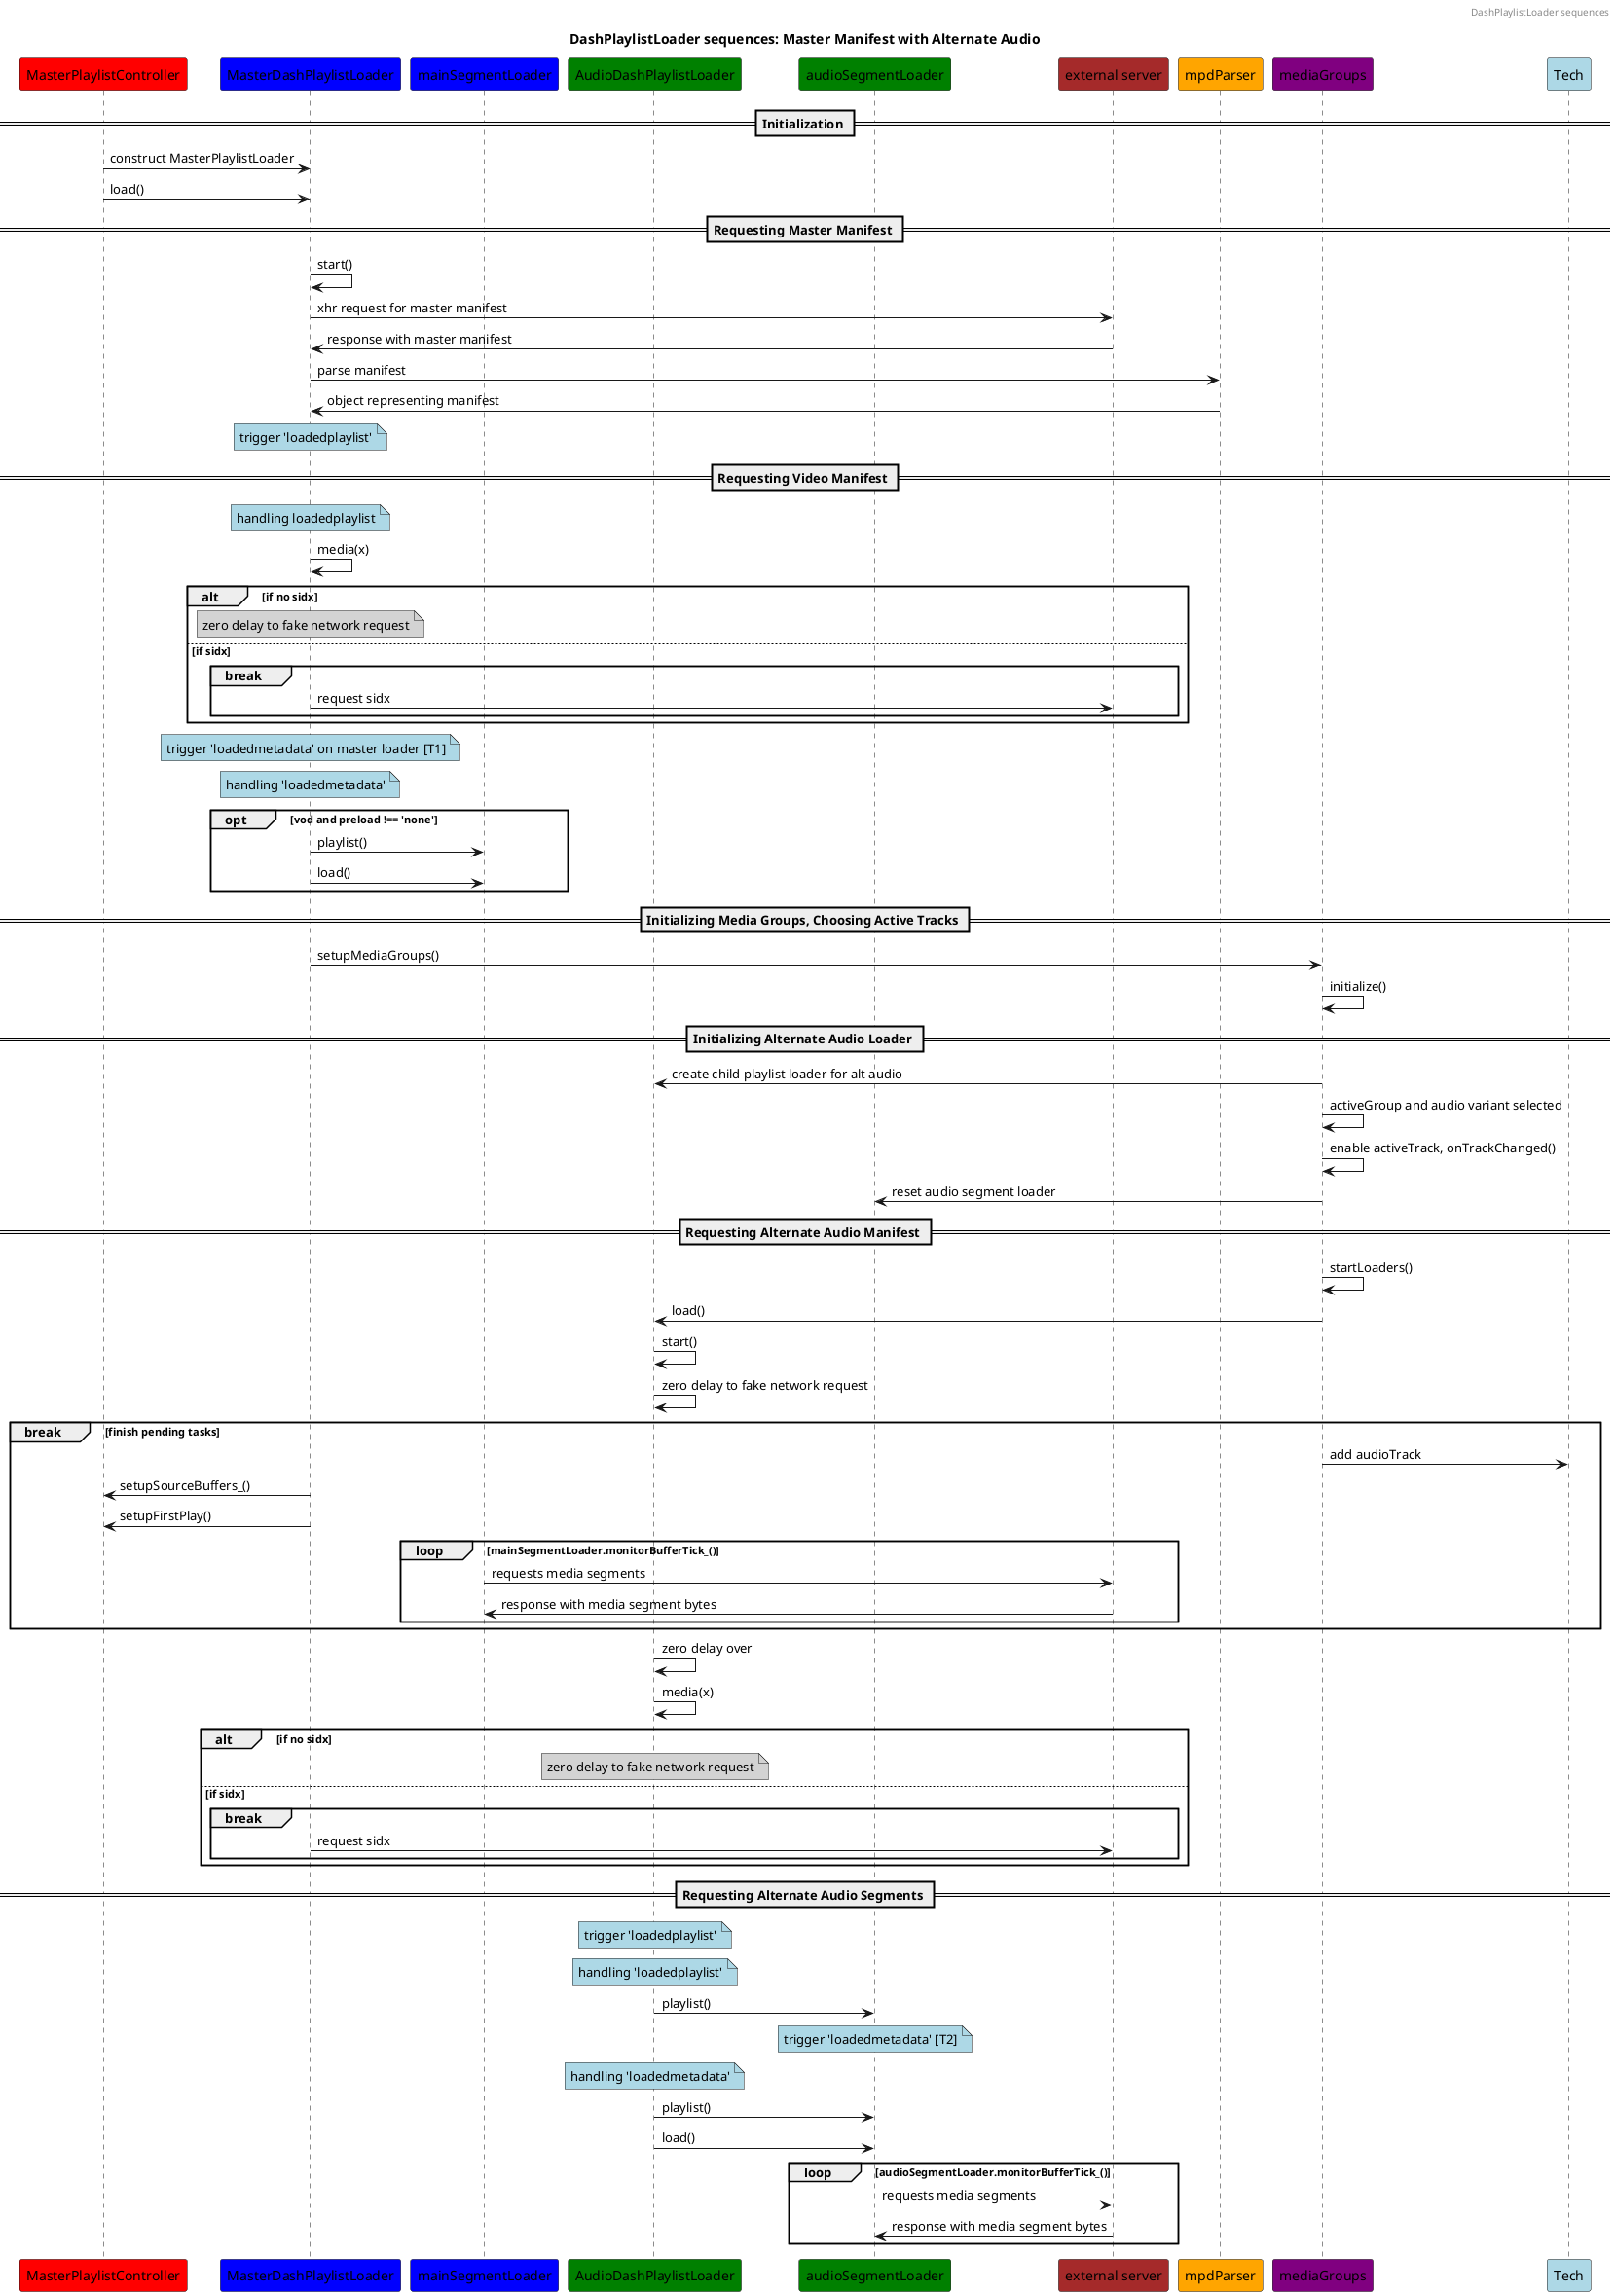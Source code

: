 @startuml

header DashPlaylistLoader sequences
title DashPlaylistLoader sequences: Master Manifest with Alternate Audio

Participant "MasterPlaylistController" as MPC #red
Participant "MasterDashPlaylistLoader" as MPL #blue
Participant "mainSegmentLoader" as SL #blue
Participant "AudioDashPlaylistLoader" as APL #green
Participant "audioSegmentLoader" as ASL #green
Participant "external server" as ext #brown
Participant "mpdParser" as parser #orange
Participant "mediaGroups" as MG #purple
Participant Tech #lightblue

== Initialization ==

MPC -> MPL : construct MasterPlaylistLoader
MPC -> MPL: load()

== Requesting Master Manifest ==

MPL -> MPL : start()

MPL -> ext: xhr request for master manifest
ext -> MPL : response with master manifest

MPL -> parser: parse manifest
parser -> MPL: object representing manifest

note over MPL #lightblue: trigger 'loadedplaylist'

== Requesting Video Manifest ==

note over MPL #lightblue: handling loadedplaylist
MPL -> MPL: media(x)

alt if no sidx
  note over MPL #lightgray: zero delay to fake network request
else if sidx
  break
    MPL -> ext: request sidx
  end
end

note over MPL #lightblue: trigger 'loadedmetadata' on master loader [T1]

note over MPL #lightblue: handling 'loadedmetadata'

opt vod and preload !== 'none'

  MPL -> SL: playlist()
  MPL -> SL: load()

end

== Initializing Media Groups, Choosing Active Tracks ==

MPL -> MG: setupMediaGroups()
MG -> MG: initialize()

== Initializing Alternate Audio Loader ==

MG -> APL: create child playlist loader for alt audio

MG -> MG: activeGroup and audio variant selected
MG -> MG: enable activeTrack, onTrackChanged()
MG -> ASL: reset audio segment loader

== Requesting Alternate Audio Manifest ==

MG -> MG: startLoaders()

MG -> APL: load()
APL -> APL: start()
APL -> APL: zero delay to fake network request

break finish pending tasks
  MG -> Tech: add audioTrack
  MPL -> MPC: setupSourceBuffers_()
  MPL -> MPC: setupFirstPlay()

  loop mainSegmentLoader.monitorBufferTick_()
    SL -> ext: requests media segments
    ext -> SL: response with media segment bytes
  end
end

APL -> APL: zero delay over
APL -> APL: media(x)

alt if no sidx
  note over APL #lightgray: zero delay to fake network request
else if sidx
  break
    MPL -> ext: request sidx
  end
end

== Requesting Alternate Audio Segments ==

note over APL #lightblue: trigger 'loadedplaylist'
note over APL #lightblue: handling 'loadedplaylist'
APL -> ASL: playlist()


note over ASL #lightblue: trigger 'loadedmetadata' [T2]
note over APL #lightblue: handling 'loadedmetadata'
APL -> ASL: playlist()
APL -> ASL: load()

loop audioSegmentLoader.monitorBufferTick_()

  ASL -> ext: requests media segments
  ext -> ASL: response with media segment bytes

end

@enduml
